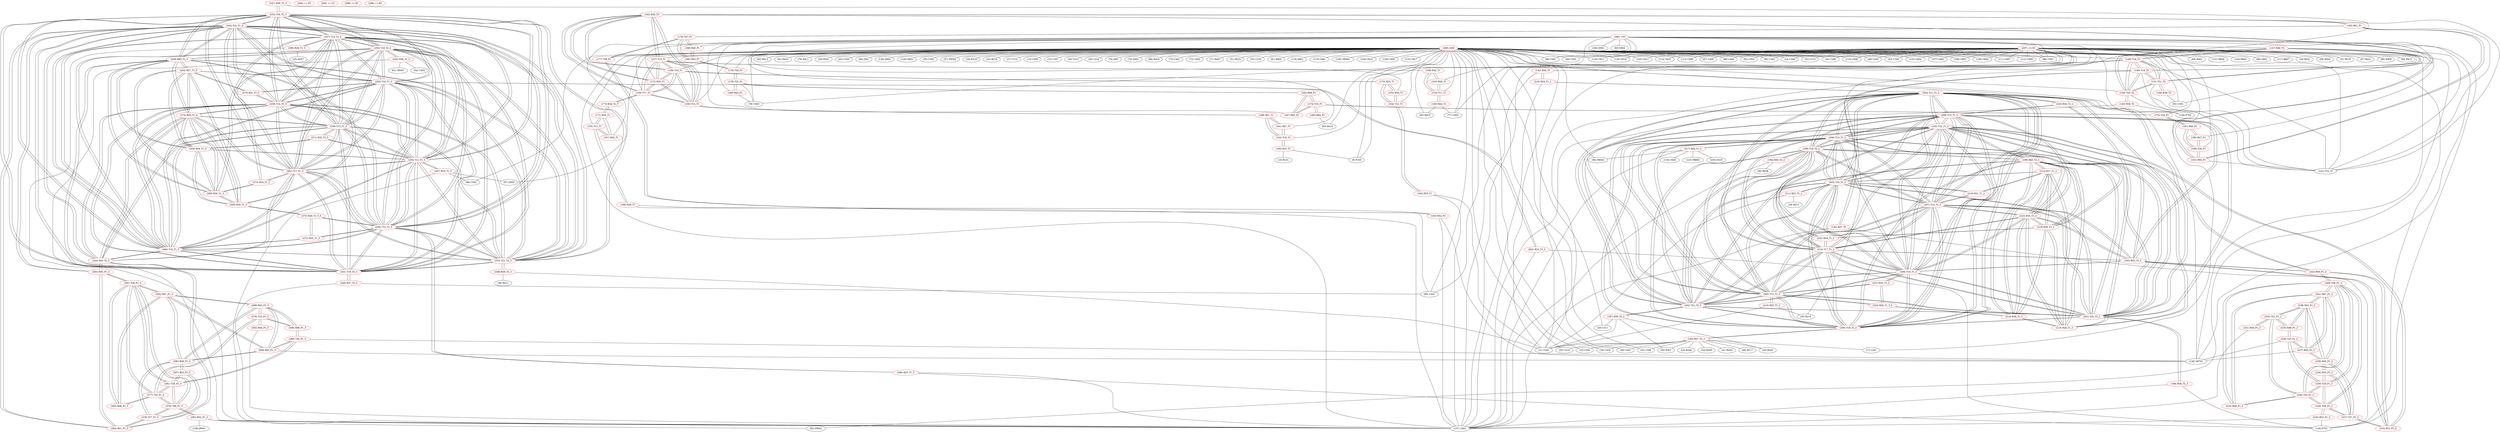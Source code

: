 graph {
	142 [label="(142) R35_T2" color=red]
	157 [label="(157) T15_T1"]
	158 [label="(158) T16_T1"]
	156 [label="(156) T14_T1"]
	159 [label="(159) T17_T1"]
	172 [label="(172) R35_T1"]
	182 [label="(182) R51_P1"]
	191 [label="(191) R50_P1"]
	141 [label="(141) T22_T1"]
	143 [label="(143) R36_T2" color=red]
	137 [label="(137) U601"]
	216 [label="(216) R24_T1_2"]
	148 [label="(148) T18_T2"]
	144 [label="(144) R37_T2" color=red]
	140 [label="(140) P701"]
	137 [label="(137) U601"]
	149 [label="(149) T19_T2"]
	145 [label="(145) R38_T2" color=red]
	137 [label="(137) U601"]
	139 [label="(139) P702"]
	150 [label="(150) T20_T2"]
	146 [label="(146) R39_T2" color=red]
	53 [label="(53) U301"]
	151 [label="(151) T21_T2"]
	147 [label="(147) R40_T2" color=red]
	149 [label="(149) T19_T2"]
	150 [label="(150) T20_T2"]
	151 [label="(151) T21_T2"]
	141 [label="(141) T22_T1"]
	148 [label="(148) T18_T2"]
	148 [label="(148) T18_T2" color=red]
	149 [label="(149) T19_T2"]
	150 [label="(150) T20_T2"]
	151 [label="(151) T21_T2"]
	141 [label="(141) T22_T1"]
	147 [label="(147) R40_T2"]
	143 [label="(143) R36_T2"]
	149 [label="(149) T19_T2" color=red]
	150 [label="(150) T20_T2"]
	151 [label="(151) T21_T2"]
	141 [label="(141) T22_T1"]
	148 [label="(148) T18_T2"]
	147 [label="(147) R40_T2"]
	144 [label="(144) R37_T2"]
	150 [label="(150) T20_T2" color=red]
	149 [label="(149) T19_T2"]
	151 [label="(151) T21_T2"]
	141 [label="(141) T22_T1"]
	148 [label="(148) T18_T2"]
	147 [label="(147) R40_T2"]
	145 [label="(145) R38_T2"]
	151 [label="(151) T21_T2" color=red]
	149 [label="(149) T19_T2"]
	150 [label="(150) T20_T2"]
	141 [label="(141) T22_T1"]
	148 [label="(148) T18_T2"]
	147 [label="(147) R40_T2"]
	146 [label="(146) R39_T2"]
	152 [label="(152) T10_T1" color=red]
	160 [label="(160) R23_T1"]
	161 [label="(161) R27_T1"]
	168 [label="(168) R31_T1"]
	153 [label="(153) T11_T1" color=red]
	165 [label="(165) R24_T1"]
	169 [label="(169) R32_T1"]
	162 [label="(162) R28_T1"]
	154 [label="(154) T12_T1" color=red]
	170 [label="(170) R33_T1"]
	163 [label="(163) R29_T1"]
	164 [label="(164) R25_T1"]
	155 [label="(155) T13_T1" color=red]
	167 [label="(167) R30_T1"]
	171 [label="(171) R34_T1"]
	166 [label="(166) R26_T1"]
	156 [label="(156) T14_T1" color=red]
	157 [label="(157) T15_T1"]
	158 [label="(158) T16_T1"]
	159 [label="(159) T17_T1"]
	142 [label="(142) R35_T2"]
	172 [label="(172) R35_T1"]
	168 [label="(168) R31_T1"]
	157 [label="(157) T15_T1" color=red]
	158 [label="(158) T16_T1"]
	156 [label="(156) T14_T1"]
	159 [label="(159) T17_T1"]
	142 [label="(142) R35_T2"]
	172 [label="(172) R35_T1"]
	169 [label="(169) R32_T1"]
	158 [label="(158) T16_T1" color=red]
	157 [label="(157) T15_T1"]
	156 [label="(156) T14_T1"]
	159 [label="(159) T17_T1"]
	142 [label="(142) R35_T2"]
	172 [label="(172) R35_T1"]
	170 [label="(170) R33_T1"]
	159 [label="(159) T17_T1" color=red]
	157 [label="(157) T15_T1"]
	158 [label="(158) T16_T1"]
	156 [label="(156) T14_T1"]
	142 [label="(142) R35_T2"]
	172 [label="(172) R35_T1"]
	173 [label="(173) R34_T1_T"]
	160 [label="(160) R23_T1" color=red]
	10 [label="(10) R101"]
	9 [label="(9) P103"]
	152 [label="(152) T10_T1"]
	161 [label="(161) R27_T1" color=red]
	152 [label="(152) T10_T1"]
	168 [label="(168) R31_T1"]
	162 [label="(162) R28_T1" color=red]
	169 [label="(169) R32_T1"]
	153 [label="(153) T11_T1"]
	163 [label="(163) R29_T1" color=red]
	170 [label="(170) R33_T1"]
	154 [label="(154) T12_T1"]
	164 [label="(164) R25_T1" color=red]
	137 [label="(137) U601"]
	11 [label="(11) U201"]
	154 [label="(154) T12_T1"]
	165 [label="(165) R24_T1" color=red]
	85 [label="(85) R415"]
	77 [label="(77) U402"]
	153 [label="(153) T11_T1"]
	166 [label="(166) R26_T1" color=red]
	137 [label="(137) U601"]
	89 [label="(89) U401"]
	155 [label="(155) T13_T1"]
	167 [label="(167) R30_T1" color=red]
	171 [label="(171) R34_T1"]
	155 [label="(155) T13_T1"]
	168 [label="(168) R31_T1" color=red]
	161 [label="(161) R27_T1"]
	152 [label="(152) T10_T1"]
	156 [label="(156) T14_T1"]
	169 [label="(169) R32_T1" color=red]
	157 [label="(157) T15_T1"]
	153 [label="(153) T11_T1"]
	162 [label="(162) R28_T1"]
	170 [label="(170) R33_T1" color=red]
	158 [label="(158) T16_T1"]
	154 [label="(154) T12_T1"]
	163 [label="(163) R29_T1"]
	171 [label="(171) R34_T1" color=red]
	167 [label="(167) R30_T1"]
	155 [label="(155) T13_T1"]
	173 [label="(173) R34_T1_T"]
	172 [label="(172) R35_T1" color=red]
	157 [label="(157) T15_T1"]
	158 [label="(158) T16_T1"]
	156 [label="(156) T14_T1"]
	159 [label="(159) T17_T1"]
	142 [label="(142) R35_T2"]
	173 [label="(173) R34_T1_T" color=red]
	159 [label="(159) T17_T1"]
	171 [label="(171) R34_T1"]
	174 [label="(174) T23_P1" color=red]
	184 [label="(184) R48_P1"]
	187 [label="(187) R43_P1"]
	175 [label="(175) T24_P1"]
	180 [label="(180) R44_P1"]
	175 [label="(175) T24_P1" color=red]
	181 [label="(181) R46_P1"]
	174 [label="(174) T23_P1"]
	176 [label="(176) T27_P1" color=red]
	182 [label="(182) R51_P1"]
	177 [label="(177) T28_P1"]
	185 [label="(185) R53_P1"]
	188 [label="(188) R49_P1"]
	177 [label="(177) T28_P1" color=red]
	183 [label="(183) R52_P1"]
	176 [label="(176) T27_P1"]
	178 [label="(178) T25_P1" color=red]
	179 [label="(179) T29_P1"]
	184 [label="(184) R48_P1"]
	186 [label="(186) R45_P1"]
	78 [label="(78) U403"]
	179 [label="(179) T29_P1" color=red]
	178 [label="(178) T25_P1"]
	185 [label="(185) R53_P1"]
	180 [label="(180) R44_P1" color=red]
	83 [label="(83) R414"]
	174 [label="(174) T23_P1"]
	181 [label="(181) R46_P1" color=red]
	189 [label="(189) T26_P1"]
	190 [label="(190) R47_P1"]
	175 [label="(175) T24_P1"]
	182 [label="(182) R51_P1" color=red]
	176 [label="(176) T27_P1"]
	191 [label="(191) R50_P1"]
	141 [label="(141) T22_T1"]
	142 [label="(142) R35_T2"]
	183 [label="(183) R52_P1" color=red]
	138 [label="(138) SH701"]
	137 [label="(137) U601"]
	177 [label="(177) T28_P1"]
	184 [label="(184) R48_P1" color=red]
	178 [label="(178) T25_P1"]
	174 [label="(174) T23_P1"]
	187 [label="(187) R43_P1"]
	185 [label="(185) R53_P1" color=red]
	179 [label="(179) T29_P1"]
	176 [label="(176) T27_P1"]
	188 [label="(188) R49_P1"]
	186 [label="(186) R45_P1" color=red]
	178 [label="(178) T25_P1"]
	78 [label="(78) U403"]
	187 [label="(187) R43_P1" color=red]
	184 [label="(184) R48_P1"]
	174 [label="(174) T23_P1"]
	188 [label="(188) R49_P1" color=red]
	176 [label="(176) T27_P1"]
	185 [label="(185) R53_P1"]
	189 [label="(189) T26_P1" color=red]
	191 [label="(191) R50_P1"]
	181 [label="(181) R46_P1"]
	190 [label="(190) R47_P1"]
	190 [label="(190) R47_P1" color=red]
	189 [label="(189) T26_P1"]
	181 [label="(181) R46_P1"]
	191 [label="(191) R50_P1" color=red]
	189 [label="(189) T26_P1"]
	182 [label="(182) R51_P1"]
	141 [label="(141) T22_T1"]
	142 [label="(142) R35_T2"]
	192 [label="(192) T22_T1_2" color=red]
	206 [label="(206) T13_T1_2"]
	199 [label="(199) T18_T2_2"]
	200 [label="(200) T19_T2_2"]
	205 [label="(205) T12_T1_2"]
	208 [label="(208) T15_T1_2"]
	207 [label="(207) T14_T1_2"]
	201 [label="(201) T20_T2_2"]
	202 [label="(202) T21_T2_2"]
	204 [label="(204) T11_T1_2"]
	203 [label="(203) T10_T1_2"]
	209 [label="(209) T16_T1_2"]
	210 [label="(210) T17_T1_2"]
	198 [label="(198) R40_T2_2"]
	233 [label="(233) R51_P1_2"]
	242 [label="(242) R50_P1_2"]
	193 [label="(193) R35_T2_2"]
	193 [label="(193) R35_T2_2" color=red]
	208 [label="(208) T15_T1_2"]
	209 [label="(209) T16_T1_2"]
	207 [label="(207) T14_T1_2"]
	210 [label="(210) T17_T1_2"]
	223 [label="(223) R35_T1_2"]
	233 [label="(233) R51_P1_2"]
	242 [label="(242) R50_P1_2"]
	192 [label="(192) T22_T1_2"]
	194 [label="(194) R36_T2_2" color=red]
	36 [label="(36) R208"]
	137 [label="(137) U601"]
	199 [label="(199) T18_T2_2"]
	195 [label="(195) R37_T2_2" color=red]
	23 [label="(23) R204"]
	25 [label="(25) C210"]
	24 [label="(24) R205"]
	50 [label="(50) P201"]
	15 [label="(15) C202"]
	11 [label="(11) U201"]
	16 [label="(16) C203"]
	49 [label="(49) C201"]
	20 [label="(20) R202"]
	22 [label="(22) C209"]
	21 [label="(21) R203"]
	17 [label="(17) L201"]
	46 [label="(46) R217"]
	200 [label="(200) T19_T2_2"]
	196 [label="(196) R38_T2_2" color=red]
	140 [label="(140) P701"]
	137 [label="(137) U601"]
	201 [label="(201) T20_T2_2"]
	197 [label="(197) R39_T2_2" color=red]
	20 [label="(20) R202"]
	26 [label="(26) C211"]
	50 [label="(50) P201"]
	11 [label="(11) U201"]
	202 [label="(202) T21_T2_2"]
	198 [label="(198) R40_T2_2" color=red]
	200 [label="(200) T19_T2_2"]
	201 [label="(201) T20_T2_2"]
	202 [label="(202) T21_T2_2"]
	192 [label="(192) T22_T1_2"]
	199 [label="(199) T18_T2_2"]
	214 [label="(214) R29_T1_2"]
	213 [label="(213) R28_T1_2"]
	218 [label="(218) R30_T1_2"]
	212 [label="(212) R27_T1_2"]
	223 [label="(223) R35_T1_2"]
	199 [label="(199) T18_T2_2" color=red]
	206 [label="(206) T13_T1_2"]
	200 [label="(200) T19_T2_2"]
	205 [label="(205) T12_T1_2"]
	208 [label="(208) T15_T1_2"]
	207 [label="(207) T14_T1_2"]
	201 [label="(201) T20_T2_2"]
	202 [label="(202) T21_T2_2"]
	204 [label="(204) T11_T1_2"]
	203 [label="(203) T10_T1_2"]
	192 [label="(192) T22_T1_2"]
	209 [label="(209) T16_T1_2"]
	210 [label="(210) T17_T1_2"]
	198 [label="(198) R40_T2_2"]
	194 [label="(194) R36_T2_2"]
	200 [label="(200) T19_T2_2" color=red]
	206 [label="(206) T13_T1_2"]
	199 [label="(199) T18_T2_2"]
	205 [label="(205) T12_T1_2"]
	208 [label="(208) T15_T1_2"]
	207 [label="(207) T14_T1_2"]
	201 [label="(201) T20_T2_2"]
	202 [label="(202) T21_T2_2"]
	204 [label="(204) T11_T1_2"]
	203 [label="(203) T10_T1_2"]
	192 [label="(192) T22_T1_2"]
	209 [label="(209) T16_T1_2"]
	210 [label="(210) T17_T1_2"]
	198 [label="(198) R40_T2_2"]
	195 [label="(195) R37_T2_2"]
	201 [label="(201) T20_T2_2" color=red]
	206 [label="(206) T13_T1_2"]
	199 [label="(199) T18_T2_2"]
	200 [label="(200) T19_T2_2"]
	205 [label="(205) T12_T1_2"]
	208 [label="(208) T15_T1_2"]
	207 [label="(207) T14_T1_2"]
	202 [label="(202) T21_T2_2"]
	204 [label="(204) T11_T1_2"]
	203 [label="(203) T10_T1_2"]
	192 [label="(192) T22_T1_2"]
	209 [label="(209) T16_T1_2"]
	210 [label="(210) T17_T1_2"]
	198 [label="(198) R40_T2_2"]
	196 [label="(196) R38_T2_2"]
	202 [label="(202) T21_T2_2" color=red]
	206 [label="(206) T13_T1_2"]
	199 [label="(199) T18_T2_2"]
	200 [label="(200) T19_T2_2"]
	205 [label="(205) T12_T1_2"]
	208 [label="(208) T15_T1_2"]
	207 [label="(207) T14_T1_2"]
	201 [label="(201) T20_T2_2"]
	204 [label="(204) T11_T1_2"]
	203 [label="(203) T10_T1_2"]
	192 [label="(192) T22_T1_2"]
	209 [label="(209) T16_T1_2"]
	210 [label="(210) T17_T1_2"]
	198 [label="(198) R40_T2_2"]
	197 [label="(197) R39_T2_2"]
	203 [label="(203) T10_T1_2" color=red]
	206 [label="(206) T13_T1_2"]
	199 [label="(199) T18_T2_2"]
	200 [label="(200) T19_T2_2"]
	205 [label="(205) T12_T1_2"]
	208 [label="(208) T15_T1_2"]
	207 [label="(207) T14_T1_2"]
	201 [label="(201) T20_T2_2"]
	202 [label="(202) T21_T2_2"]
	204 [label="(204) T11_T1_2"]
	192 [label="(192) T22_T1_2"]
	209 [label="(209) T16_T1_2"]
	210 [label="(210) T17_T1_2"]
	211 [label="(211) R23_T1_2"]
	212 [label="(212) R27_T1_2"]
	219 [label="(219) R31_T1_2"]
	204 [label="(204) T11_T1_2" color=red]
	206 [label="(206) T13_T1_2"]
	199 [label="(199) T18_T2_2"]
	200 [label="(200) T19_T2_2"]
	205 [label="(205) T12_T1_2"]
	208 [label="(208) T15_T1_2"]
	207 [label="(207) T14_T1_2"]
	201 [label="(201) T20_T2_2"]
	202 [label="(202) T21_T2_2"]
	203 [label="(203) T10_T1_2"]
	192 [label="(192) T22_T1_2"]
	209 [label="(209) T16_T1_2"]
	210 [label="(210) T17_T1_2"]
	216 [label="(216) R24_T1_2"]
	220 [label="(220) R32_T1_2"]
	213 [label="(213) R28_T1_2"]
	205 [label="(205) T12_T1_2" color=red]
	206 [label="(206) T13_T1_2"]
	199 [label="(199) T18_T2_2"]
	200 [label="(200) T19_T2_2"]
	208 [label="(208) T15_T1_2"]
	207 [label="(207) T14_T1_2"]
	201 [label="(201) T20_T2_2"]
	202 [label="(202) T21_T2_2"]
	204 [label="(204) T11_T1_2"]
	203 [label="(203) T10_T1_2"]
	192 [label="(192) T22_T1_2"]
	209 [label="(209) T16_T1_2"]
	210 [label="(210) T17_T1_2"]
	221 [label="(221) R33_T1_2"]
	224 [label="(224) R29_T1_T_2"]
	215 [label="(215) R25_T1_2"]
	206 [label="(206) T13_T1_2" color=red]
	199 [label="(199) T18_T2_2"]
	200 [label="(200) T19_T2_2"]
	205 [label="(205) T12_T1_2"]
	208 [label="(208) T15_T1_2"]
	207 [label="(207) T14_T1_2"]
	201 [label="(201) T20_T2_2"]
	202 [label="(202) T21_T2_2"]
	204 [label="(204) T11_T1_2"]
	203 [label="(203) T10_T1_2"]
	192 [label="(192) T22_T1_2"]
	209 [label="(209) T16_T1_2"]
	210 [label="(210) T17_T1_2"]
	218 [label="(218) R30_T1_2"]
	222 [label="(222) R34_T1_2"]
	217 [label="(217) R26_T1_2"]
	207 [label="(207) T14_T1_2" color=red]
	206 [label="(206) T13_T1_2"]
	199 [label="(199) T18_T2_2"]
	200 [label="(200) T19_T2_2"]
	205 [label="(205) T12_T1_2"]
	208 [label="(208) T15_T1_2"]
	201 [label="(201) T20_T2_2"]
	202 [label="(202) T21_T2_2"]
	204 [label="(204) T11_T1_2"]
	203 [label="(203) T10_T1_2"]
	192 [label="(192) T22_T1_2"]
	209 [label="(209) T16_T1_2"]
	210 [label="(210) T17_T1_2"]
	193 [label="(193) R35_T2_2"]
	223 [label="(223) R35_T1_2"]
	219 [label="(219) R31_T1_2"]
	208 [label="(208) T15_T1_2" color=red]
	206 [label="(206) T13_T1_2"]
	199 [label="(199) T18_T2_2"]
	200 [label="(200) T19_T2_2"]
	205 [label="(205) T12_T1_2"]
	207 [label="(207) T14_T1_2"]
	201 [label="(201) T20_T2_2"]
	202 [label="(202) T21_T2_2"]
	204 [label="(204) T11_T1_2"]
	203 [label="(203) T10_T1_2"]
	192 [label="(192) T22_T1_2"]
	209 [label="(209) T16_T1_2"]
	210 [label="(210) T17_T1_2"]
	193 [label="(193) R35_T2_2"]
	223 [label="(223) R35_T1_2"]
	220 [label="(220) R32_T1_2"]
	209 [label="(209) T16_T1_2" color=red]
	206 [label="(206) T13_T1_2"]
	199 [label="(199) T18_T2_2"]
	200 [label="(200) T19_T2_2"]
	205 [label="(205) T12_T1_2"]
	208 [label="(208) T15_T1_2"]
	207 [label="(207) T14_T1_2"]
	201 [label="(201) T20_T2_2"]
	202 [label="(202) T21_T2_2"]
	204 [label="(204) T11_T1_2"]
	203 [label="(203) T10_T1_2"]
	192 [label="(192) T22_T1_2"]
	210 [label="(210) T17_T1_2"]
	193 [label="(193) R35_T2_2"]
	223 [label="(223) R35_T1_2"]
	221 [label="(221) R33_T1_2"]
	210 [label="(210) T17_T1_2" color=red]
	206 [label="(206) T13_T1_2"]
	199 [label="(199) T18_T2_2"]
	200 [label="(200) T19_T2_2"]
	205 [label="(205) T12_T1_2"]
	208 [label="(208) T15_T1_2"]
	207 [label="(207) T14_T1_2"]
	201 [label="(201) T20_T2_2"]
	202 [label="(202) T21_T2_2"]
	204 [label="(204) T11_T1_2"]
	203 [label="(203) T10_T1_2"]
	192 [label="(192) T22_T1_2"]
	209 [label="(209) T16_T1_2"]
	193 [label="(193) R35_T2_2"]
	223 [label="(223) R35_T1_2"]
	222 [label="(222) R34_T1_2"]
	211 [label="(211) R23_T1_2" color=red]
	11 [label="(11) U201"]
	18 [label="(18) R212"]
	203 [label="(203) T10_T1_2"]
	212 [label="(212) R27_T1_2" color=red]
	198 [label="(198) R40_T2_2"]
	214 [label="(214) R29_T1_2"]
	213 [label="(213) R28_T1_2"]
	218 [label="(218) R30_T1_2"]
	223 [label="(223) R35_T1_2"]
	203 [label="(203) T10_T1_2"]
	219 [label="(219) R31_T1_2"]
	213 [label="(213) R28_T1_2" color=red]
	198 [label="(198) R40_T2_2"]
	214 [label="(214) R29_T1_2"]
	218 [label="(218) R30_T1_2"]
	212 [label="(212) R27_T1_2"]
	223 [label="(223) R35_T1_2"]
	220 [label="(220) R32_T1_2"]
	204 [label="(204) T11_T1_2"]
	214 [label="(214) R29_T1_2" color=red]
	198 [label="(198) R40_T2_2"]
	213 [label="(213) R28_T1_2"]
	218 [label="(218) R30_T1_2"]
	212 [label="(212) R27_T1_2"]
	223 [label="(223) R35_T1_2"]
	224 [label="(224) R29_T1_T_2"]
	215 [label="(215) R25_T1_2" color=red]
	11 [label="(11) U201"]
	45 [label="(45) R215"]
	205 [label="(205) T12_T1_2"]
	216 [label="(216) R24_T1_2" color=red]
	137 [label="(137) U601"]
	143 [label="(143) R36_T2"]
	204 [label="(204) T11_T1_2"]
	217 [label="(217) R26_T1_2" color=red]
	116 [label="(116) C620"]
	123 [label="(123) FB602"]
	94 [label="(94) FB502"]
	137 [label="(137) U601"]
	105 [label="(105) C619"]
	206 [label="(206) T13_T1_2"]
	218 [label="(218) R30_T1_2" color=red]
	198 [label="(198) R40_T2_2"]
	214 [label="(214) R29_T1_2"]
	213 [label="(213) R28_T1_2"]
	212 [label="(212) R27_T1_2"]
	223 [label="(223) R35_T1_2"]
	222 [label="(222) R34_T1_2"]
	206 [label="(206) T13_T1_2"]
	219 [label="(219) R31_T1_2" color=red]
	212 [label="(212) R27_T1_2"]
	203 [label="(203) T10_T1_2"]
	207 [label="(207) T14_T1_2"]
	220 [label="(220) R32_T1_2" color=red]
	208 [label="(208) T15_T1_2"]
	204 [label="(204) T11_T1_2"]
	213 [label="(213) R28_T1_2"]
	221 [label="(221) R33_T1_2" color=red]
	209 [label="(209) T16_T1_2"]
	205 [label="(205) T12_T1_2"]
	224 [label="(224) R29_T1_T_2"]
	222 [label="(222) R34_T1_2" color=red]
	210 [label="(210) T17_T1_2"]
	218 [label="(218) R30_T1_2"]
	206 [label="(206) T13_T1_2"]
	223 [label="(223) R35_T1_2" color=red]
	208 [label="(208) T15_T1_2"]
	209 [label="(209) T16_T1_2"]
	207 [label="(207) T14_T1_2"]
	210 [label="(210) T17_T1_2"]
	193 [label="(193) R35_T2_2"]
	198 [label="(198) R40_T2_2"]
	214 [label="(214) R29_T1_2"]
	213 [label="(213) R28_T1_2"]
	218 [label="(218) R30_T1_2"]
	212 [label="(212) R27_T1_2"]
	224 [label="(224) R29_T1_T_2" color=red]
	221 [label="(221) R33_T1_2"]
	205 [label="(205) T12_T1_2"]
	214 [label="(214) R29_T1_2"]
	225 [label="(225) T23_P1_2" color=red]
	235 [label="(235) R48_P1_2"]
	238 [label="(238) R43_P1_2"]
	226 [label="(226) T24_P1_2"]
	231 [label="(231) R44_P1_2"]
	226 [label="(226) T24_P1_2" color=red]
	240 [label="(240) T26_P1_2"]
	230 [label="(230) T29_P1_2"]
	228 [label="(228) T28_P1_2"]
	232 [label="(232) R46_P1_2"]
	225 [label="(225) T23_P1_2"]
	227 [label="(227) T27_P1_2" color=red]
	233 [label="(233) R51_P1_2"]
	228 [label="(228) T28_P1_2"]
	236 [label="(236) R53_P1_2"]
	239 [label="(239) R49_P1_2"]
	228 [label="(228) T28_P1_2" color=red]
	240 [label="(240) T26_P1_2"]
	226 [label="(226) T24_P1_2"]
	230 [label="(230) T29_P1_2"]
	234 [label="(234) R52_P1_2"]
	227 [label="(227) T27_P1_2"]
	229 [label="(229) T25_P1_2" color=red]
	230 [label="(230) T29_P1_2"]
	235 [label="(235) R48_P1_2"]
	237 [label="(237) R45_P1_2"]
	138 [label="(138) SH701"]
	230 [label="(230) T29_P1_2" color=red]
	240 [label="(240) T26_P1_2"]
	226 [label="(226) T24_P1_2"]
	228 [label="(228) T28_P1_2"]
	229 [label="(229) T25_P1_2"]
	236 [label="(236) R53_P1_2"]
	231 [label="(231) R44_P1_2" color=red]
	137 [label="(137) U601"]
	225 [label="(225) T23_P1_2"]
	232 [label="(232) R46_P1_2" color=red]
	240 [label="(240) T26_P1_2"]
	241 [label="(241) R47_P1_2"]
	226 [label="(226) T24_P1_2"]
	233 [label="(233) R51_P1_2" color=red]
	227 [label="(227) T27_P1_2"]
	242 [label="(242) R50_P1_2"]
	192 [label="(192) T22_T1_2"]
	193 [label="(193) R35_T2_2"]
	234 [label="(234) R52_P1_2" color=red]
	137 [label="(137) U601"]
	140 [label="(140) P701"]
	228 [label="(228) T28_P1_2"]
	235 [label="(235) R48_P1_2" color=red]
	229 [label="(229) T25_P1_2"]
	225 [label="(225) T23_P1_2"]
	238 [label="(238) R43_P1_2"]
	236 [label="(236) R53_P1_2" color=red]
	230 [label="(230) T29_P1_2"]
	227 [label="(227) T27_P1_2"]
	239 [label="(239) R49_P1_2"]
	237 [label="(237) R45_P1_2" color=red]
	241 [label="(241) R47_P1_2"]
	238 [label="(238) R43_P1_2"]
	239 [label="(239) R49_P1_2"]
	229 [label="(229) T25_P1_2"]
	138 [label="(138) SH701"]
	238 [label="(238) R43_P1_2" color=red]
	235 [label="(235) R48_P1_2"]
	225 [label="(225) T23_P1_2"]
	241 [label="(241) R47_P1_2"]
	237 [label="(237) R45_P1_2"]
	239 [label="(239) R49_P1_2"]
	239 [label="(239) R49_P1_2" color=red]
	241 [label="(241) R47_P1_2"]
	237 [label="(237) R45_P1_2"]
	238 [label="(238) R43_P1_2"]
	227 [label="(227) T27_P1_2"]
	236 [label="(236) R53_P1_2"]
	240 [label="(240) T26_P1_2" color=red]
	242 [label="(242) R50_P1_2"]
	226 [label="(226) T24_P1_2"]
	230 [label="(230) T29_P1_2"]
	228 [label="(228) T28_P1_2"]
	232 [label="(232) R46_P1_2"]
	241 [label="(241) R47_P1_2"]
	241 [label="(241) R47_P1_2" color=red]
	237 [label="(237) R45_P1_2"]
	238 [label="(238) R43_P1_2"]
	239 [label="(239) R49_P1_2"]
	240 [label="(240) T26_P1_2"]
	232 [label="(232) R46_P1_2"]
	242 [label="(242) R50_P1_2" color=red]
	240 [label="(240) T26_P1_2"]
	233 [label="(233) R51_P1_2"]
	192 [label="(192) T22_T1_2"]
	193 [label="(193) R35_T2_2"]
	243 [label="(243) T22_T1_3" color=red]
	257 [label="(257) T13_T1_3"]
	250 [label="(250) T18_T2_3"]
	251 [label="(251) T19_T2_3"]
	256 [label="(256) T12_T1_3"]
	259 [label="(259) T15_T1_3"]
	258 [label="(258) T14_T1_3"]
	252 [label="(252) T20_T2_3"]
	253 [label="(253) T21_T2_3"]
	255 [label="(255) T11_T1_3"]
	254 [label="(254) T10_T1_3"]
	260 [label="(260) T16_T1_3"]
	261 [label="(261) T17_T1_3"]
	249 [label="(249) R40_T2_3"]
	284 [label="(284) R51_P1_3"]
	293 [label="(293) R50_P1_3"]
	244 [label="(244) R35_T2_3"]
	244 [label="(244) R35_T2_3" color=red]
	259 [label="(259) T15_T1_3"]
	260 [label="(260) T16_T1_3"]
	258 [label="(258) T14_T1_3"]
	261 [label="(261) T17_T1_3"]
	274 [label="(274) R35_T1_3"]
	284 [label="(284) R51_P1_3"]
	293 [label="(293) R50_P1_3"]
	243 [label="(243) T22_T1_3"]
	245 [label="(245) R36_T2_3" color=red]
	137 [label="(137) U601"]
	61 [label="(61) TR301"]
	54 [label="(54) U302"]
	250 [label="(250) T18_T2_3"]
	246 [label="(246) R37_T2_3" color=red]
	89 [label="(89) U401"]
	137 [label="(137) U601"]
	251 [label="(251) T19_T2_3"]
	247 [label="(247) R38_T2_3" color=red]
	11 [label="(11) U201"]
	252 [label="(252) T20_T2_3"]
	248 [label="(248) R39_T2_3" color=red]
	11 [label="(11) U201"]
	39 [label="(39) R211"]
	253 [label="(253) T21_T2_3"]
	249 [label="(249) R40_T2_3" color=red]
	251 [label="(251) T19_T2_3"]
	252 [label="(252) T20_T2_3"]
	253 [label="(253) T21_T2_3"]
	243 [label="(243) T22_T1_3"]
	250 [label="(250) T18_T2_3"]
	265 [label="(265) R29_T1_3"]
	264 [label="(264) R28_T1_3"]
	269 [label="(269) R30_T1_3"]
	263 [label="(263) R27_T1_3"]
	274 [label="(274) R35_T1_3"]
	250 [label="(250) T18_T2_3" color=red]
	257 [label="(257) T13_T1_3"]
	251 [label="(251) T19_T2_3"]
	256 [label="(256) T12_T1_3"]
	259 [label="(259) T15_T1_3"]
	258 [label="(258) T14_T1_3"]
	252 [label="(252) T20_T2_3"]
	253 [label="(253) T21_T2_3"]
	255 [label="(255) T11_T1_3"]
	254 [label="(254) T10_T1_3"]
	243 [label="(243) T22_T1_3"]
	260 [label="(260) T16_T1_3"]
	261 [label="(261) T17_T1_3"]
	249 [label="(249) R40_T2_3"]
	245 [label="(245) R36_T2_3"]
	251 [label="(251) T19_T2_3" color=red]
	257 [label="(257) T13_T1_3"]
	250 [label="(250) T18_T2_3"]
	256 [label="(256) T12_T1_3"]
	259 [label="(259) T15_T1_3"]
	258 [label="(258) T14_T1_3"]
	252 [label="(252) T20_T2_3"]
	253 [label="(253) T21_T2_3"]
	255 [label="(255) T11_T1_3"]
	254 [label="(254) T10_T1_3"]
	243 [label="(243) T22_T1_3"]
	260 [label="(260) T16_T1_3"]
	261 [label="(261) T17_T1_3"]
	249 [label="(249) R40_T2_3"]
	246 [label="(246) R37_T2_3"]
	252 [label="(252) T20_T2_3" color=red]
	257 [label="(257) T13_T1_3"]
	250 [label="(250) T18_T2_3"]
	251 [label="(251) T19_T2_3"]
	256 [label="(256) T12_T1_3"]
	259 [label="(259) T15_T1_3"]
	258 [label="(258) T14_T1_3"]
	253 [label="(253) T21_T2_3"]
	255 [label="(255) T11_T1_3"]
	254 [label="(254) T10_T1_3"]
	243 [label="(243) T22_T1_3"]
	260 [label="(260) T16_T1_3"]
	261 [label="(261) T17_T1_3"]
	249 [label="(249) R40_T2_3"]
	247 [label="(247) R38_T2_3"]
	253 [label="(253) T21_T2_3" color=red]
	257 [label="(257) T13_T1_3"]
	250 [label="(250) T18_T2_3"]
	251 [label="(251) T19_T2_3"]
	256 [label="(256) T12_T1_3"]
	259 [label="(259) T15_T1_3"]
	258 [label="(258) T14_T1_3"]
	252 [label="(252) T20_T2_3"]
	255 [label="(255) T11_T1_3"]
	254 [label="(254) T10_T1_3"]
	243 [label="(243) T22_T1_3"]
	260 [label="(260) T16_T1_3"]
	261 [label="(261) T17_T1_3"]
	249 [label="(249) R40_T2_3"]
	248 [label="(248) R39_T2_3"]
	254 [label="(254) T10_T1_3" color=red]
	257 [label="(257) T13_T1_3"]
	250 [label="(250) T18_T2_3"]
	251 [label="(251) T19_T2_3"]
	256 [label="(256) T12_T1_3"]
	259 [label="(259) T15_T1_3"]
	258 [label="(258) T14_T1_3"]
	252 [label="(252) T20_T2_3"]
	253 [label="(253) T21_T2_3"]
	255 [label="(255) T11_T1_3"]
	243 [label="(243) T22_T1_3"]
	260 [label="(260) T16_T1_3"]
	261 [label="(261) T17_T1_3"]
	262 [label="(262) R23_T1_3"]
	263 [label="(263) R27_T1_3"]
	270 [label="(270) R31_T1_3"]
	255 [label="(255) T11_T1_3" color=red]
	257 [label="(257) T13_T1_3"]
	250 [label="(250) T18_T2_3"]
	251 [label="(251) T19_T2_3"]
	256 [label="(256) T12_T1_3"]
	259 [label="(259) T15_T1_3"]
	258 [label="(258) T14_T1_3"]
	252 [label="(252) T20_T2_3"]
	253 [label="(253) T21_T2_3"]
	254 [label="(254) T10_T1_3"]
	243 [label="(243) T22_T1_3"]
	260 [label="(260) T16_T1_3"]
	261 [label="(261) T17_T1_3"]
	267 [label="(267) R24_T1_3"]
	271 [label="(271) R32_T1_3"]
	264 [label="(264) R28_T1_3"]
	256 [label="(256) T12_T1_3" color=red]
	257 [label="(257) T13_T1_3"]
	250 [label="(250) T18_T2_3"]
	251 [label="(251) T19_T2_3"]
	259 [label="(259) T15_T1_3"]
	258 [label="(258) T14_T1_3"]
	252 [label="(252) T20_T2_3"]
	253 [label="(253) T21_T2_3"]
	255 [label="(255) T11_T1_3"]
	254 [label="(254) T10_T1_3"]
	243 [label="(243) T22_T1_3"]
	260 [label="(260) T16_T1_3"]
	261 [label="(261) T17_T1_3"]
	272 [label="(272) R33_T1_3"]
	275 [label="(275) R29_T1_T_3"]
	266 [label="(266) R25_T1_3"]
	257 [label="(257) T13_T1_3" color=red]
	250 [label="(250) T18_T2_3"]
	251 [label="(251) T19_T2_3"]
	256 [label="(256) T12_T1_3"]
	259 [label="(259) T15_T1_3"]
	258 [label="(258) T14_T1_3"]
	252 [label="(252) T20_T2_3"]
	253 [label="(253) T21_T2_3"]
	255 [label="(255) T11_T1_3"]
	254 [label="(254) T10_T1_3"]
	243 [label="(243) T22_T1_3"]
	260 [label="(260) T16_T1_3"]
	261 [label="(261) T17_T1_3"]
	269 [label="(269) R30_T1_3"]
	273 [label="(273) R34_T1_3"]
	268 [label="(268) R26_T1_3"]
	258 [label="(258) T14_T1_3" color=red]
	257 [label="(257) T13_T1_3"]
	250 [label="(250) T18_T2_3"]
	251 [label="(251) T19_T2_3"]
	256 [label="(256) T12_T1_3"]
	259 [label="(259) T15_T1_3"]
	252 [label="(252) T20_T2_3"]
	253 [label="(253) T21_T2_3"]
	255 [label="(255) T11_T1_3"]
	254 [label="(254) T10_T1_3"]
	243 [label="(243) T22_T1_3"]
	260 [label="(260) T16_T1_3"]
	261 [label="(261) T17_T1_3"]
	244 [label="(244) R35_T2_3"]
	274 [label="(274) R35_T1_3"]
	270 [label="(270) R31_T1_3"]
	259 [label="(259) T15_T1_3" color=red]
	257 [label="(257) T13_T1_3"]
	250 [label="(250) T18_T2_3"]
	251 [label="(251) T19_T2_3"]
	256 [label="(256) T12_T1_3"]
	258 [label="(258) T14_T1_3"]
	252 [label="(252) T20_T2_3"]
	253 [label="(253) T21_T2_3"]
	255 [label="(255) T11_T1_3"]
	254 [label="(254) T10_T1_3"]
	243 [label="(243) T22_T1_3"]
	260 [label="(260) T16_T1_3"]
	261 [label="(261) T17_T1_3"]
	244 [label="(244) R35_T2_3"]
	274 [label="(274) R35_T1_3"]
	271 [label="(271) R32_T1_3"]
	260 [label="(260) T16_T1_3" color=red]
	257 [label="(257) T13_T1_3"]
	250 [label="(250) T18_T2_3"]
	251 [label="(251) T19_T2_3"]
	256 [label="(256) T12_T1_3"]
	259 [label="(259) T15_T1_3"]
	258 [label="(258) T14_T1_3"]
	252 [label="(252) T20_T2_3"]
	253 [label="(253) T21_T2_3"]
	255 [label="(255) T11_T1_3"]
	254 [label="(254) T10_T1_3"]
	243 [label="(243) T22_T1_3"]
	261 [label="(261) T17_T1_3"]
	244 [label="(244) R35_T2_3"]
	274 [label="(274) R35_T1_3"]
	272 [label="(272) R33_T1_3"]
	261 [label="(261) T17_T1_3" color=red]
	257 [label="(257) T13_T1_3"]
	250 [label="(250) T18_T2_3"]
	251 [label="(251) T19_T2_3"]
	256 [label="(256) T12_T1_3"]
	259 [label="(259) T15_T1_3"]
	258 [label="(258) T14_T1_3"]
	252 [label="(252) T20_T2_3"]
	253 [label="(253) T21_T2_3"]
	255 [label="(255) T11_T1_3"]
	254 [label="(254) T10_T1_3"]
	243 [label="(243) T22_T1_3"]
	260 [label="(260) T16_T1_3"]
	244 [label="(244) R35_T2_3"]
	274 [label="(274) R35_T1_3"]
	273 [label="(273) R34_T1_3"]
	262 [label="(262) R23_T1_3" color=red]
	137 [label="(137) U601"]
	140 [label="(140) P701"]
	254 [label="(254) T10_T1_3"]
	263 [label="(263) R27_T1_3" color=red]
	249 [label="(249) R40_T2_3"]
	265 [label="(265) R29_T1_3"]
	264 [label="(264) R28_T1_3"]
	269 [label="(269) R30_T1_3"]
	274 [label="(274) R35_T1_3"]
	254 [label="(254) T10_T1_3"]
	270 [label="(270) R31_T1_3"]
	264 [label="(264) R28_T1_3" color=red]
	249 [label="(249) R40_T2_3"]
	265 [label="(265) R29_T1_3"]
	269 [label="(269) R30_T1_3"]
	263 [label="(263) R27_T1_3"]
	274 [label="(274) R35_T1_3"]
	271 [label="(271) R32_T1_3"]
	255 [label="(255) T11_T1_3"]
	265 [label="(265) R29_T1_3" color=red]
	249 [label="(249) R40_T2_3"]
	264 [label="(264) R28_T1_3"]
	269 [label="(269) R30_T1_3"]
	263 [label="(263) R27_T1_3"]
	274 [label="(274) R35_T1_3"]
	275 [label="(275) R29_T1_T_3"]
	266 [label="(266) R25_T1_3" color=red]
	140 [label="(140) P701"]
	137 [label="(137) U601"]
	256 [label="(256) T12_T1_3"]
	267 [label="(267) R24_T1_3" color=red]
	97 [label="(97) D503"]
	98 [label="(98) C502"]
	137 [label="(137) U601"]
	255 [label="(255) T11_T1_3"]
	268 [label="(268) R26_T1_3" color=red]
	35 [label="(35) R207"]
	137 [label="(137) U601"]
	257 [label="(257) T13_T1_3"]
	269 [label="(269) R30_T1_3" color=red]
	249 [label="(249) R40_T2_3"]
	265 [label="(265) R29_T1_3"]
	264 [label="(264) R28_T1_3"]
	263 [label="(263) R27_T1_3"]
	274 [label="(274) R35_T1_3"]
	273 [label="(273) R34_T1_3"]
	257 [label="(257) T13_T1_3"]
	270 [label="(270) R31_T1_3" color=red]
	263 [label="(263) R27_T1_3"]
	254 [label="(254) T10_T1_3"]
	258 [label="(258) T14_T1_3"]
	271 [label="(271) R32_T1_3" color=red]
	259 [label="(259) T15_T1_3"]
	255 [label="(255) T11_T1_3"]
	264 [label="(264) R28_T1_3"]
	272 [label="(272) R33_T1_3" color=red]
	260 [label="(260) T16_T1_3"]
	256 [label="(256) T12_T1_3"]
	275 [label="(275) R29_T1_T_3"]
	273 [label="(273) R34_T1_3" color=red]
	261 [label="(261) T17_T1_3"]
	269 [label="(269) R30_T1_3"]
	257 [label="(257) T13_T1_3"]
	274 [label="(274) R35_T1_3" color=red]
	259 [label="(259) T15_T1_3"]
	260 [label="(260) T16_T1_3"]
	258 [label="(258) T14_T1_3"]
	261 [label="(261) T17_T1_3"]
	244 [label="(244) R35_T2_3"]
	249 [label="(249) R40_T2_3"]
	265 [label="(265) R29_T1_3"]
	264 [label="(264) R28_T1_3"]
	269 [label="(269) R30_T1_3"]
	263 [label="(263) R27_T1_3"]
	275 [label="(275) R29_T1_T_3" color=red]
	272 [label="(272) R33_T1_3"]
	256 [label="(256) T12_T1_3"]
	265 [label="(265) R29_T1_3"]
	276 [label="(276) T23_P1_3" color=red]
	286 [label="(286) R48_P1_3"]
	289 [label="(289) R43_P1_3"]
	277 [label="(277) T24_P1_3"]
	282 [label="(282) R44_P1_3"]
	277 [label="(277) T24_P1_3" color=red]
	291 [label="(291) T26_P1_3"]
	281 [label="(281) T29_P1_3"]
	279 [label="(279) T28_P1_3"]
	283 [label="(283) R46_P1_3"]
	276 [label="(276) T23_P1_3"]
	278 [label="(278) T27_P1_3" color=red]
	284 [label="(284) R51_P1_3"]
	279 [label="(279) T28_P1_3"]
	287 [label="(287) R53_P1_3"]
	290 [label="(290) R49_P1_3"]
	279 [label="(279) T28_P1_3" color=red]
	291 [label="(291) T26_P1_3"]
	277 [label="(277) T24_P1_3"]
	281 [label="(281) T29_P1_3"]
	285 [label="(285) R52_P1_3"]
	278 [label="(278) T27_P1_3"]
	280 [label="(280) T25_P1_3" color=red]
	281 [label="(281) T29_P1_3"]
	286 [label="(286) R48_P1_3"]
	288 [label="(288) R45_P1_3"]
	138 [label="(138) SH701"]
	281 [label="(281) T29_P1_3" color=red]
	291 [label="(291) T26_P1_3"]
	277 [label="(277) T24_P1_3"]
	279 [label="(279) T28_P1_3"]
	280 [label="(280) T25_P1_3"]
	287 [label="(287) R53_P1_3"]
	282 [label="(282) R44_P1_3" color=red]
	137 [label="(137) U601"]
	276 [label="(276) T23_P1_3"]
	283 [label="(283) R46_P1_3" color=red]
	291 [label="(291) T26_P1_3"]
	292 [label="(292) R47_P1_3"]
	277 [label="(277) T24_P1_3"]
	284 [label="(284) R51_P1_3" color=red]
	278 [label="(278) T27_P1_3"]
	293 [label="(293) R50_P1_3"]
	243 [label="(243) T22_T1_3"]
	244 [label="(244) R35_T2_3"]
	285 [label="(285) R52_P1_3" color=red]
	93 [label="(93) FB501"]
	137 [label="(137) U601"]
	136 [label="(136) JP601"]
	279 [label="(279) T28_P1_3"]
	286 [label="(286) R48_P1_3" color=red]
	280 [label="(280) T25_P1_3"]
	276 [label="(276) T23_P1_3"]
	289 [label="(289) R43_P1_3"]
	287 [label="(287) R53_P1_3" color=red]
	281 [label="(281) T29_P1_3"]
	278 [label="(278) T27_P1_3"]
	290 [label="(290) R49_P1_3"]
	288 [label="(288) R45_P1_3" color=red]
	292 [label="(292) R47_P1_3"]
	289 [label="(289) R43_P1_3"]
	290 [label="(290) R49_P1_3"]
	280 [label="(280) T25_P1_3"]
	138 [label="(138) SH701"]
	289 [label="(289) R43_P1_3" color=red]
	286 [label="(286) R48_P1_3"]
	276 [label="(276) T23_P1_3"]
	292 [label="(292) R47_P1_3"]
	288 [label="(288) R45_P1_3"]
	290 [label="(290) R49_P1_3"]
	290 [label="(290) R49_P1_3" color=red]
	292 [label="(292) R47_P1_3"]
	288 [label="(288) R45_P1_3"]
	289 [label="(289) R43_P1_3"]
	278 [label="(278) T27_P1_3"]
	287 [label="(287) R53_P1_3"]
	291 [label="(291) T26_P1_3" color=red]
	293 [label="(293) R50_P1_3"]
	277 [label="(277) T24_P1_3"]
	281 [label="(281) T29_P1_3"]
	279 [label="(279) T28_P1_3"]
	283 [label="(283) R46_P1_3"]
	292 [label="(292) R47_P1_3"]
	292 [label="(292) R47_P1_3" color=red]
	288 [label="(288) R45_P1_3"]
	289 [label="(289) R43_P1_3"]
	290 [label="(290) R49_P1_3"]
	291 [label="(291) T26_P1_3"]
	283 [label="(283) R46_P1_3"]
	293 [label="(293) R50_P1_3" color=red]
	291 [label="(291) T26_P1_3"]
	284 [label="(284) R51_P1_3"]
	243 [label="(243) T22_T1_3"]
	244 [label="(244) R35_T2_3"]
	294 [label="(294) +1.5V" color=red]
	295 [label="(295) +1.2V" color=red]
	296 [label="(296) +5V" color=red]
	140 [label="(140) P701"]
	139 [label="(139) P702"]
	99 [label="(99) C501"]
	100 [label="(100) D501"]
	96 [label="(96) U501"]
	95 [label="(95) D502"]
	138 [label="(138) SH701"]
	56 [label="(56) C301"]
	53 [label="(53) U301"]
	147 [label="(147) R40_T2"]
	163 [label="(163) R29_T1"]
	162 [label="(162) R28_T1"]
	167 [label="(167) R30_T1"]
	161 [label="(161) R27_T1"]
	172 [label="(172) R35_T1"]
	190 [label="(190) R47_P1"]
	186 [label="(186) R45_P1"]
	187 [label="(187) R43_P1"]
	188 [label="(188) R49_P1"]
	297 [label="(297) +3.3V" color=red]
	96 [label="(96) U501"]
	69 [label="(69) R401"]
	103 [label="(103) C612"]
	77 [label="(77) U402"]
	121 [label="(121) R604"]
	120 [label="(120) R602"]
	68 [label="(68) Q401"]
	117 [label="(117) R607"]
	114 [label="(114) C610"]
	113 [label="(113) C609"]
	87 [label="(87) C405"]
	88 [label="(88) C404"]
	78 [label="(78) U403"]
	92 [label="(92) C503"]
	93 [label="(93) FB501"]
	89 [label="(89) U401"]
	90 [label="(90) C403"]
	11 [label="(11) U201"]
	14 [label="(14) C206"]
	17 [label="(17) L201"]
	19 [label="(19) R201"]
	9 [label="(9) P103"]
	138 [label="(138) SH701"]
	58 [label="(58) R302"]
	48 [label="(48) C205"]
	43 [label="(43) U202"]
	45 [label="(45) R215"]
	31 [label="(31) R216"]
	33 [label="(33) C215"]
	97 [label="(97) D503"]
	42 [label="(42) C204"]
	47 [label="(47) R221"]
	110 [label="(110) C606"]
	133 [label="(133) U602"]
	107 [label="(107) C602"]
	108 [label="(108) C603"]
	109 [label="(109) C604"]
	137 [label="(137) U601"]
	111 [label="(111) C607"]
	112 [label="(112) C608"]
	124 [label="(124) C611"]
	80 [label="(80) R409"]
	134 [label="(134) C618"]
	84 [label="(84) R412"]
	298 [label="(298) +1.0V" color=red]
	299 [label="(299) +1.8V" color=red]
	300 [label="(300) GND" color=red]
	82 [label="(82) R413"]
	81 [label="(81) R410"]
	79 [label="(79) R411"]
	78 [label="(78) U403"]
	138 [label="(138) SH701"]
	83 [label="(83) R414"]
	59 [label="(59) R301"]
	62 [label="(62) C303"]
	137 [label="(137) U601"]
	64 [label="(64) J301"]
	130 [label="(130) D602"]
	129 [label="(129) D601"]
	55 [label="(55) C302"]
	139 [label="(139) P702"]
	56 [label="(56) C301"]
	57 [label="(57) FB302"]
	53 [label="(53) U301"]
	134 [label="(134) C618"]
	133 [label="(133) U602"]
	30 [label="(30) R218"]
	140 [label="(140) P701"]
	96 [label="(96) U501"]
	94 [label="(94) FB502"]
	98 [label="(98) C502"]
	33 [label="(33) C215"]
	32 [label="(32) R219"]
	27 [label="(27) C212"]
	22 [label="(22) C209"]
	11 [label="(11) U201"]
	14 [label="(14) C206"]
	13 [label="(13) C208"]
	12 [label="(12) C207"]
	28 [label="(28) C213"]
	29 [label="(29) C214"]
	43 [label="(43) U202"]
	42 [label="(42) C204"]
	26 [label="(26) C211"]
	16 [label="(16) C203"]
	15 [label="(15) C202"]
	25 [label="(25) C210"]
	77 [label="(77) U402"]
	76 [label="(76) J401"]
	48 [label="(48) C205"]
	49 [label="(49) C201"]
	74 [label="(74) D401"]
	87 [label="(87) C405"]
	86 [label="(86) R416"]
	85 [label="(85) R415"]
	73 [label="(73) C401"]
	72 [label="(72) C402"]
	71 [label="(71) R407"]
	92 [label="(92) C503"]
	99 [label="(99) C501"]
	51 [label="(51) R222"]
	52 [label="(52) C216"]
	91 [label="(91) R402"]
	90 [label="(90) C403"]
	89 [label="(89) U401"]
	88 [label="(88) C404"]
	111 [label="(111) C607"]
	110 [label="(110) C606"]
	107 [label="(107) C602"]
	103 [label="(103) C612"]
	118 [label="(118) X601"]
	124 [label="(124) C611"]
	119 [label="(119) C601"]
	126 [label="(126) SW601"]
	109 [label="(109) C604"]
	108 [label="(108) C603"]
	104 [label="(104) C615"]
	128 [label="(128) C605"]
	9 [label="(9) P103"]
	115 [label="(115) C617"]
	114 [label="(114) C610"]
	112 [label="(112) C608"]
	113 [label="(113) C609"]
	155 [label="(155) T13_T1"]
	148 [label="(148) T18_T2"]
	149 [label="(149) T19_T2"]
	154 [label="(154) T12_T1"]
	157 [label="(157) T15_T1"]
	156 [label="(156) T14_T1"]
	150 [label="(150) T20_T2"]
	151 [label="(151) T21_T2"]
	153 [label="(153) T11_T1"]
	152 [label="(152) T10_T1"]
	141 [label="(141) T22_T1"]
	158 [label="(158) T16_T1"]
	159 [label="(159) T17_T1"]
	189 [label="(189) T26_P1"]
	175 [label="(175) T24_P1"]
	179 [label="(179) T29_P1"]
	177 [label="(177) T28_P1"]
	142 -- 157
	142 -- 158
	142 -- 156
	142 -- 159
	142 -- 172
	142 -- 182
	142 -- 191
	142 -- 141
	143 -- 137
	143 -- 216
	143 -- 148
	144 -- 140
	144 -- 137
	144 -- 149
	145 -- 137
	145 -- 139
	145 -- 150
	146 -- 53
	146 -- 151
	147 -- 149
	147 -- 150
	147 -- 151
	147 -- 141
	147 -- 148
	148 -- 149
	148 -- 150
	148 -- 151
	148 -- 141
	148 -- 147
	148 -- 143
	149 -- 150
	149 -- 151
	149 -- 141
	149 -- 148
	149 -- 147
	149 -- 144
	150 -- 149
	150 -- 151
	150 -- 141
	150 -- 148
	150 -- 147
	150 -- 145
	151 -- 149
	151 -- 150
	151 -- 141
	151 -- 148
	151 -- 147
	151 -- 146
	152 -- 160
	152 -- 161
	152 -- 168
	153 -- 165
	153 -- 169
	153 -- 162
	154 -- 170
	154 -- 163
	154 -- 164
	155 -- 167
	155 -- 171
	155 -- 166
	156 -- 157
	156 -- 158
	156 -- 159
	156 -- 142
	156 -- 172
	156 -- 168
	157 -- 158
	157 -- 156
	157 -- 159
	157 -- 142
	157 -- 172
	157 -- 169
	158 -- 157
	158 -- 156
	158 -- 159
	158 -- 142
	158 -- 172
	158 -- 170
	159 -- 157
	159 -- 158
	159 -- 156
	159 -- 142
	159 -- 172
	159 -- 173
	160 -- 10
	160 -- 9
	160 -- 152
	161 -- 152
	161 -- 168
	162 -- 169
	162 -- 153
	163 -- 170
	163 -- 154
	164 -- 137
	164 -- 11
	164 -- 154
	165 -- 85
	165 -- 77
	165 -- 153
	166 -- 137
	166 -- 89
	166 -- 155
	167 -- 171
	167 -- 155
	168 -- 161
	168 -- 152
	168 -- 156
	169 -- 157
	169 -- 153
	169 -- 162
	170 -- 158
	170 -- 154
	170 -- 163
	171 -- 167
	171 -- 155
	171 -- 173
	172 -- 157
	172 -- 158
	172 -- 156
	172 -- 159
	172 -- 142
	173 -- 159
	173 -- 171
	174 -- 184
	174 -- 187
	174 -- 175
	174 -- 180
	175 -- 181
	175 -- 174
	176 -- 182
	176 -- 177
	176 -- 185
	176 -- 188
	177 -- 183
	177 -- 176
	178 -- 179
	178 -- 184
	178 -- 186
	178 -- 78
	179 -- 178
	179 -- 185
	180 -- 83
	180 -- 174
	181 -- 189
	181 -- 190
	181 -- 175
	182 -- 176
	182 -- 191
	182 -- 141
	182 -- 142
	183 -- 138
	183 -- 137
	183 -- 177
	184 -- 178
	184 -- 174
	184 -- 187
	185 -- 179
	185 -- 176
	185 -- 188
	186 -- 178
	186 -- 78
	187 -- 184
	187 -- 174
	188 -- 176
	188 -- 185
	189 -- 191
	189 -- 181
	189 -- 190
	190 -- 189
	190 -- 181
	191 -- 189
	191 -- 182
	191 -- 141
	191 -- 142
	192 -- 206
	192 -- 199
	192 -- 200
	192 -- 205
	192 -- 208
	192 -- 207
	192 -- 201
	192 -- 202
	192 -- 204
	192 -- 203
	192 -- 209
	192 -- 210
	192 -- 198
	192 -- 233
	192 -- 242
	192 -- 193
	193 -- 208
	193 -- 209
	193 -- 207
	193 -- 210
	193 -- 223
	193 -- 233
	193 -- 242
	193 -- 192
	194 -- 36
	194 -- 137
	194 -- 199
	195 -- 23
	195 -- 25
	195 -- 24
	195 -- 50
	195 -- 15
	195 -- 11
	195 -- 16
	195 -- 49
	195 -- 20
	195 -- 22
	195 -- 21
	195 -- 17
	195 -- 46
	195 -- 200
	196 -- 140
	196 -- 137
	196 -- 201
	197 -- 20
	197 -- 26
	197 -- 50
	197 -- 11
	197 -- 202
	198 -- 200
	198 -- 201
	198 -- 202
	198 -- 192
	198 -- 199
	198 -- 214
	198 -- 213
	198 -- 218
	198 -- 212
	198 -- 223
	199 -- 206
	199 -- 200
	199 -- 205
	199 -- 208
	199 -- 207
	199 -- 201
	199 -- 202
	199 -- 204
	199 -- 203
	199 -- 192
	199 -- 209
	199 -- 210
	199 -- 198
	199 -- 194
	200 -- 206
	200 -- 199
	200 -- 205
	200 -- 208
	200 -- 207
	200 -- 201
	200 -- 202
	200 -- 204
	200 -- 203
	200 -- 192
	200 -- 209
	200 -- 210
	200 -- 198
	200 -- 195
	201 -- 206
	201 -- 199
	201 -- 200
	201 -- 205
	201 -- 208
	201 -- 207
	201 -- 202
	201 -- 204
	201 -- 203
	201 -- 192
	201 -- 209
	201 -- 210
	201 -- 198
	201 -- 196
	202 -- 206
	202 -- 199
	202 -- 200
	202 -- 205
	202 -- 208
	202 -- 207
	202 -- 201
	202 -- 204
	202 -- 203
	202 -- 192
	202 -- 209
	202 -- 210
	202 -- 198
	202 -- 197
	203 -- 206
	203 -- 199
	203 -- 200
	203 -- 205
	203 -- 208
	203 -- 207
	203 -- 201
	203 -- 202
	203 -- 204
	203 -- 192
	203 -- 209
	203 -- 210
	203 -- 211
	203 -- 212
	203 -- 219
	204 -- 206
	204 -- 199
	204 -- 200
	204 -- 205
	204 -- 208
	204 -- 207
	204 -- 201
	204 -- 202
	204 -- 203
	204 -- 192
	204 -- 209
	204 -- 210
	204 -- 216
	204 -- 220
	204 -- 213
	205 -- 206
	205 -- 199
	205 -- 200
	205 -- 208
	205 -- 207
	205 -- 201
	205 -- 202
	205 -- 204
	205 -- 203
	205 -- 192
	205 -- 209
	205 -- 210
	205 -- 221
	205 -- 224
	205 -- 215
	206 -- 199
	206 -- 200
	206 -- 205
	206 -- 208
	206 -- 207
	206 -- 201
	206 -- 202
	206 -- 204
	206 -- 203
	206 -- 192
	206 -- 209
	206 -- 210
	206 -- 218
	206 -- 222
	206 -- 217
	207 -- 206
	207 -- 199
	207 -- 200
	207 -- 205
	207 -- 208
	207 -- 201
	207 -- 202
	207 -- 204
	207 -- 203
	207 -- 192
	207 -- 209
	207 -- 210
	207 -- 193
	207 -- 223
	207 -- 219
	208 -- 206
	208 -- 199
	208 -- 200
	208 -- 205
	208 -- 207
	208 -- 201
	208 -- 202
	208 -- 204
	208 -- 203
	208 -- 192
	208 -- 209
	208 -- 210
	208 -- 193
	208 -- 223
	208 -- 220
	209 -- 206
	209 -- 199
	209 -- 200
	209 -- 205
	209 -- 208
	209 -- 207
	209 -- 201
	209 -- 202
	209 -- 204
	209 -- 203
	209 -- 192
	209 -- 210
	209 -- 193
	209 -- 223
	209 -- 221
	210 -- 206
	210 -- 199
	210 -- 200
	210 -- 205
	210 -- 208
	210 -- 207
	210 -- 201
	210 -- 202
	210 -- 204
	210 -- 203
	210 -- 192
	210 -- 209
	210 -- 193
	210 -- 223
	210 -- 222
	211 -- 11
	211 -- 18
	211 -- 203
	212 -- 198
	212 -- 214
	212 -- 213
	212 -- 218
	212 -- 223
	212 -- 203
	212 -- 219
	213 -- 198
	213 -- 214
	213 -- 218
	213 -- 212
	213 -- 223
	213 -- 220
	213 -- 204
	214 -- 198
	214 -- 213
	214 -- 218
	214 -- 212
	214 -- 223
	214 -- 224
	215 -- 11
	215 -- 45
	215 -- 205
	216 -- 137
	216 -- 143
	216 -- 204
	217 -- 116
	217 -- 123
	217 -- 94
	217 -- 137
	217 -- 105
	217 -- 206
	218 -- 198
	218 -- 214
	218 -- 213
	218 -- 212
	218 -- 223
	218 -- 222
	218 -- 206
	219 -- 212
	219 -- 203
	219 -- 207
	220 -- 208
	220 -- 204
	220 -- 213
	221 -- 209
	221 -- 205
	221 -- 224
	222 -- 210
	222 -- 218
	222 -- 206
	223 -- 208
	223 -- 209
	223 -- 207
	223 -- 210
	223 -- 193
	223 -- 198
	223 -- 214
	223 -- 213
	223 -- 218
	223 -- 212
	224 -- 221
	224 -- 205
	224 -- 214
	225 -- 235
	225 -- 238
	225 -- 226
	225 -- 231
	226 -- 240
	226 -- 230
	226 -- 228
	226 -- 232
	226 -- 225
	227 -- 233
	227 -- 228
	227 -- 236
	227 -- 239
	228 -- 240
	228 -- 226
	228 -- 230
	228 -- 234
	228 -- 227
	229 -- 230
	229 -- 235
	229 -- 237
	229 -- 138
	230 -- 240
	230 -- 226
	230 -- 228
	230 -- 229
	230 -- 236
	231 -- 137
	231 -- 225
	232 -- 240
	232 -- 241
	232 -- 226
	233 -- 227
	233 -- 242
	233 -- 192
	233 -- 193
	234 -- 137
	234 -- 140
	234 -- 228
	235 -- 229
	235 -- 225
	235 -- 238
	236 -- 230
	236 -- 227
	236 -- 239
	237 -- 241
	237 -- 238
	237 -- 239
	237 -- 229
	237 -- 138
	238 -- 235
	238 -- 225
	238 -- 241
	238 -- 237
	238 -- 239
	239 -- 241
	239 -- 237
	239 -- 238
	239 -- 227
	239 -- 236
	240 -- 242
	240 -- 226
	240 -- 230
	240 -- 228
	240 -- 232
	240 -- 241
	241 -- 237
	241 -- 238
	241 -- 239
	241 -- 240
	241 -- 232
	242 -- 240
	242 -- 233
	242 -- 192
	242 -- 193
	243 -- 257
	243 -- 250
	243 -- 251
	243 -- 256
	243 -- 259
	243 -- 258
	243 -- 252
	243 -- 253
	243 -- 255
	243 -- 254
	243 -- 260
	243 -- 261
	243 -- 249
	243 -- 284
	243 -- 293
	243 -- 244
	244 -- 259
	244 -- 260
	244 -- 258
	244 -- 261
	244 -- 274
	244 -- 284
	244 -- 293
	244 -- 243
	245 -- 137
	245 -- 61
	245 -- 54
	245 -- 250
	246 -- 89
	246 -- 137
	246 -- 251
	247 -- 11
	247 -- 252
	248 -- 11
	248 -- 39
	248 -- 253
	249 -- 251
	249 -- 252
	249 -- 253
	249 -- 243
	249 -- 250
	249 -- 265
	249 -- 264
	249 -- 269
	249 -- 263
	249 -- 274
	250 -- 257
	250 -- 251
	250 -- 256
	250 -- 259
	250 -- 258
	250 -- 252
	250 -- 253
	250 -- 255
	250 -- 254
	250 -- 243
	250 -- 260
	250 -- 261
	250 -- 249
	250 -- 245
	251 -- 257
	251 -- 250
	251 -- 256
	251 -- 259
	251 -- 258
	251 -- 252
	251 -- 253
	251 -- 255
	251 -- 254
	251 -- 243
	251 -- 260
	251 -- 261
	251 -- 249
	251 -- 246
	252 -- 257
	252 -- 250
	252 -- 251
	252 -- 256
	252 -- 259
	252 -- 258
	252 -- 253
	252 -- 255
	252 -- 254
	252 -- 243
	252 -- 260
	252 -- 261
	252 -- 249
	252 -- 247
	253 -- 257
	253 -- 250
	253 -- 251
	253 -- 256
	253 -- 259
	253 -- 258
	253 -- 252
	253 -- 255
	253 -- 254
	253 -- 243
	253 -- 260
	253 -- 261
	253 -- 249
	253 -- 248
	254 -- 257
	254 -- 250
	254 -- 251
	254 -- 256
	254 -- 259
	254 -- 258
	254 -- 252
	254 -- 253
	254 -- 255
	254 -- 243
	254 -- 260
	254 -- 261
	254 -- 262
	254 -- 263
	254 -- 270
	255 -- 257
	255 -- 250
	255 -- 251
	255 -- 256
	255 -- 259
	255 -- 258
	255 -- 252
	255 -- 253
	255 -- 254
	255 -- 243
	255 -- 260
	255 -- 261
	255 -- 267
	255 -- 271
	255 -- 264
	256 -- 257
	256 -- 250
	256 -- 251
	256 -- 259
	256 -- 258
	256 -- 252
	256 -- 253
	256 -- 255
	256 -- 254
	256 -- 243
	256 -- 260
	256 -- 261
	256 -- 272
	256 -- 275
	256 -- 266
	257 -- 250
	257 -- 251
	257 -- 256
	257 -- 259
	257 -- 258
	257 -- 252
	257 -- 253
	257 -- 255
	257 -- 254
	257 -- 243
	257 -- 260
	257 -- 261
	257 -- 269
	257 -- 273
	257 -- 268
	258 -- 257
	258 -- 250
	258 -- 251
	258 -- 256
	258 -- 259
	258 -- 252
	258 -- 253
	258 -- 255
	258 -- 254
	258 -- 243
	258 -- 260
	258 -- 261
	258 -- 244
	258 -- 274
	258 -- 270
	259 -- 257
	259 -- 250
	259 -- 251
	259 -- 256
	259 -- 258
	259 -- 252
	259 -- 253
	259 -- 255
	259 -- 254
	259 -- 243
	259 -- 260
	259 -- 261
	259 -- 244
	259 -- 274
	259 -- 271
	260 -- 257
	260 -- 250
	260 -- 251
	260 -- 256
	260 -- 259
	260 -- 258
	260 -- 252
	260 -- 253
	260 -- 255
	260 -- 254
	260 -- 243
	260 -- 261
	260 -- 244
	260 -- 274
	260 -- 272
	261 -- 257
	261 -- 250
	261 -- 251
	261 -- 256
	261 -- 259
	261 -- 258
	261 -- 252
	261 -- 253
	261 -- 255
	261 -- 254
	261 -- 243
	261 -- 260
	261 -- 244
	261 -- 274
	261 -- 273
	262 -- 137
	262 -- 140
	262 -- 254
	263 -- 249
	263 -- 265
	263 -- 264
	263 -- 269
	263 -- 274
	263 -- 254
	263 -- 270
	264 -- 249
	264 -- 265
	264 -- 269
	264 -- 263
	264 -- 274
	264 -- 271
	264 -- 255
	265 -- 249
	265 -- 264
	265 -- 269
	265 -- 263
	265 -- 274
	265 -- 275
	266 -- 140
	266 -- 137
	266 -- 256
	267 -- 97
	267 -- 98
	267 -- 137
	267 -- 255
	268 -- 35
	268 -- 137
	268 -- 257
	269 -- 249
	269 -- 265
	269 -- 264
	269 -- 263
	269 -- 274
	269 -- 273
	269 -- 257
	270 -- 263
	270 -- 254
	270 -- 258
	271 -- 259
	271 -- 255
	271 -- 264
	272 -- 260
	272 -- 256
	272 -- 275
	273 -- 261
	273 -- 269
	273 -- 257
	274 -- 259
	274 -- 260
	274 -- 258
	274 -- 261
	274 -- 244
	274 -- 249
	274 -- 265
	274 -- 264
	274 -- 269
	274 -- 263
	275 -- 272
	275 -- 256
	275 -- 265
	276 -- 286
	276 -- 289
	276 -- 277
	276 -- 282
	277 -- 291
	277 -- 281
	277 -- 279
	277 -- 283
	277 -- 276
	278 -- 284
	278 -- 279
	278 -- 287
	278 -- 290
	279 -- 291
	279 -- 277
	279 -- 281
	279 -- 285
	279 -- 278
	280 -- 281
	280 -- 286
	280 -- 288
	280 -- 138
	281 -- 291
	281 -- 277
	281 -- 279
	281 -- 280
	281 -- 287
	282 -- 137
	282 -- 276
	283 -- 291
	283 -- 292
	283 -- 277
	284 -- 278
	284 -- 293
	284 -- 243
	284 -- 244
	285 -- 93
	285 -- 137
	285 -- 136
	285 -- 279
	286 -- 280
	286 -- 276
	286 -- 289
	287 -- 281
	287 -- 278
	287 -- 290
	288 -- 292
	288 -- 289
	288 -- 290
	288 -- 280
	288 -- 138
	289 -- 286
	289 -- 276
	289 -- 292
	289 -- 288
	289 -- 290
	290 -- 292
	290 -- 288
	290 -- 289
	290 -- 278
	290 -- 287
	291 -- 293
	291 -- 277
	291 -- 281
	291 -- 279
	291 -- 283
	291 -- 292
	292 -- 288
	292 -- 289
	292 -- 290
	292 -- 291
	292 -- 283
	293 -- 291
	293 -- 284
	293 -- 243
	293 -- 244
	296 -- 140
	296 -- 139
	296 -- 99
	296 -- 100
	296 -- 96
	296 -- 95
	296 -- 138
	296 -- 56
	296 -- 53
	296 -- 147
	296 -- 163
	296 -- 162
	296 -- 167
	296 -- 161
	296 -- 172
	296 -- 190
	296 -- 186
	296 -- 187
	296 -- 188
	297 -- 96
	297 -- 69
	297 -- 103
	297 -- 77
	297 -- 121
	297 -- 120
	297 -- 68
	297 -- 117
	297 -- 114
	297 -- 113
	297 -- 87
	297 -- 88
	297 -- 78
	297 -- 92
	297 -- 93
	297 -- 89
	297 -- 90
	297 -- 11
	297 -- 14
	297 -- 17
	297 -- 19
	297 -- 9
	297 -- 138
	297 -- 58
	297 -- 48
	297 -- 43
	297 -- 45
	297 -- 31
	297 -- 33
	297 -- 97
	297 -- 42
	297 -- 47
	297 -- 110
	297 -- 133
	297 -- 107
	297 -- 108
	297 -- 109
	297 -- 137
	297 -- 111
	297 -- 112
	297 -- 124
	297 -- 80
	297 -- 134
	297 -- 84
	300 -- 82
	300 -- 81
	300 -- 79
	300 -- 78
	300 -- 138
	300 -- 83
	300 -- 59
	300 -- 62
	300 -- 137
	300 -- 64
	300 -- 130
	300 -- 129
	300 -- 55
	300 -- 139
	300 -- 56
	300 -- 57
	300 -- 53
	300 -- 134
	300 -- 133
	300 -- 30
	300 -- 140
	300 -- 96
	300 -- 94
	300 -- 98
	300 -- 33
	300 -- 32
	300 -- 27
	300 -- 22
	300 -- 11
	300 -- 14
	300 -- 13
	300 -- 12
	300 -- 28
	300 -- 29
	300 -- 43
	300 -- 42
	300 -- 26
	300 -- 16
	300 -- 15
	300 -- 25
	300 -- 77
	300 -- 76
	300 -- 48
	300 -- 49
	300 -- 74
	300 -- 87
	300 -- 86
	300 -- 85
	300 -- 73
	300 -- 72
	300 -- 71
	300 -- 92
	300 -- 99
	300 -- 51
	300 -- 52
	300 -- 91
	300 -- 90
	300 -- 89
	300 -- 88
	300 -- 111
	300 -- 110
	300 -- 107
	300 -- 103
	300 -- 118
	300 -- 124
	300 -- 119
	300 -- 126
	300 -- 109
	300 -- 108
	300 -- 104
	300 -- 128
	300 -- 9
	300 -- 115
	300 -- 114
	300 -- 112
	300 -- 113
	300 -- 155
	300 -- 148
	300 -- 149
	300 -- 154
	300 -- 157
	300 -- 156
	300 -- 150
	300 -- 151
	300 -- 153
	300 -- 152
	300 -- 141
	300 -- 158
	300 -- 159
	300 -- 189
	300 -- 175
	300 -- 179
	300 -- 177
}
